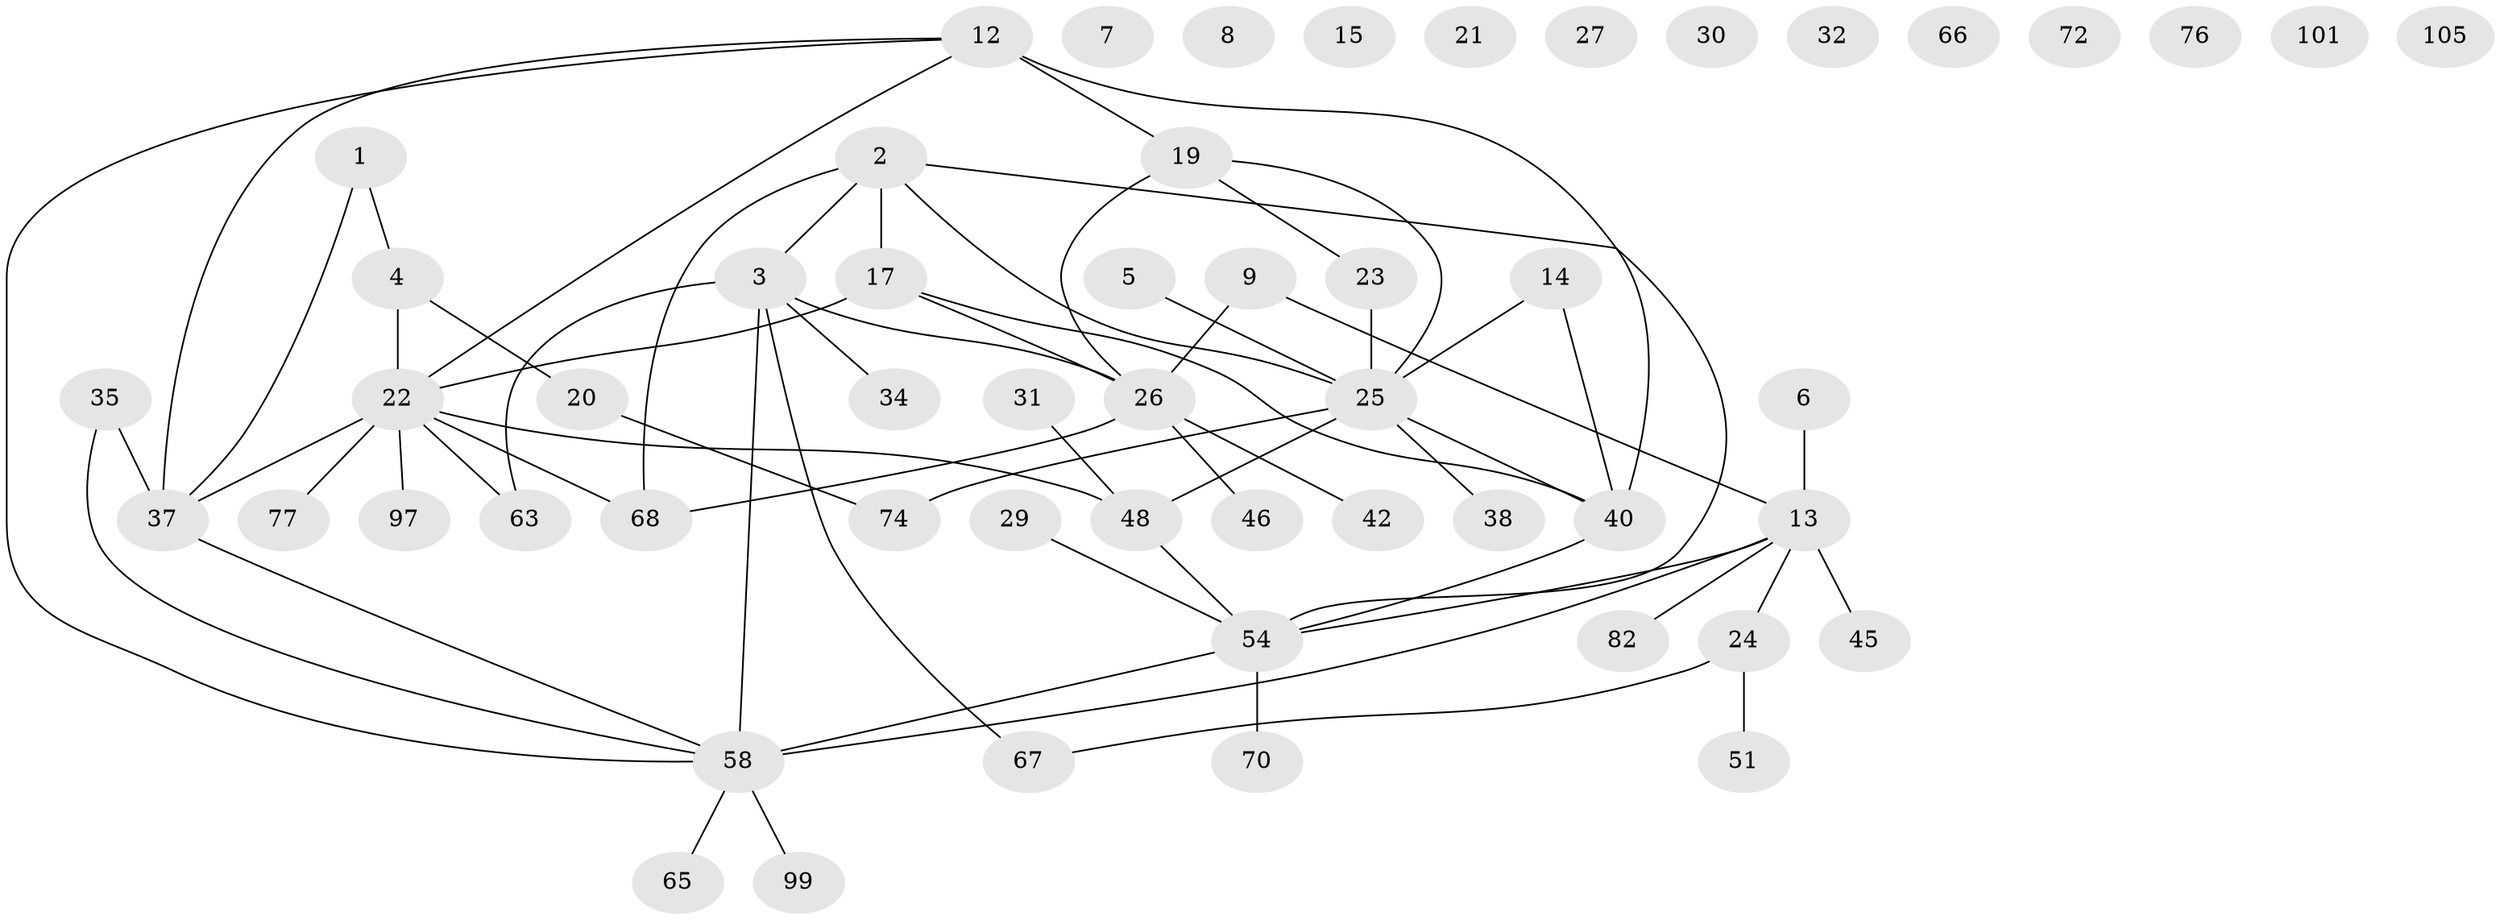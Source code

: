 // original degree distribution, {2: 0.25688073394495414, 4: 0.11009174311926606, 3: 0.14678899082568808, 1: 0.29357798165137616, 0: 0.09174311926605505, 7: 0.01834862385321101, 5: 0.07339449541284404, 6: 0.009174311926605505}
// Generated by graph-tools (version 1.1) at 2025/12/03/09/25 04:12:56]
// undirected, 54 vertices, 64 edges
graph export_dot {
graph [start="1"]
  node [color=gray90,style=filled];
  1 [super="+60"];
  2 [super="+10+87"];
  3 [super="+11+94+49"];
  4 [super="+75"];
  5;
  6 [super="+89"];
  7;
  8;
  9;
  12 [super="+47"];
  13 [super="+80+16"];
  14 [super="+44"];
  15;
  17 [super="+83+64+18+28"];
  19 [super="+69+41"];
  20 [super="+36"];
  21 [super="+43"];
  22 [super="+33"];
  23;
  24 [super="+53"];
  25 [super="+59"];
  26 [super="+55"];
  27;
  29;
  30;
  31;
  32;
  34;
  35 [super="+106"];
  37 [super="+39+56"];
  38;
  40 [super="+50+85"];
  42 [super="+103"];
  45;
  46;
  48;
  51 [super="+86"];
  54 [super="+91+92"];
  58 [super="+79"];
  63;
  65;
  66;
  67 [super="+71"];
  68 [super="+78"];
  70;
  72 [super="+104"];
  74;
  76;
  77;
  82 [super="+98"];
  97;
  99;
  101;
  105;
  1 -- 4;
  1 -- 37;
  2 -- 3;
  2 -- 68;
  2 -- 25;
  2 -- 54;
  2 -- 17;
  3 -- 26;
  3 -- 67;
  3 -- 58;
  3 -- 34;
  3 -- 63;
  4 -- 20;
  4 -- 22;
  5 -- 25;
  6 -- 13;
  9 -- 26;
  9 -- 13;
  12 -- 58;
  12 -- 22;
  12 -- 19;
  12 -- 40 [weight=2];
  12 -- 37;
  13 -- 45;
  13 -- 58 [weight=2];
  13 -- 82;
  13 -- 54;
  13 -- 24;
  14 -- 40 [weight=2];
  14 -- 25;
  17 -- 26;
  17 -- 22;
  17 -- 40;
  19 -- 23;
  19 -- 26;
  19 -- 25;
  20 -- 74;
  22 -- 97;
  22 -- 37;
  22 -- 77;
  22 -- 48;
  22 -- 63;
  22 -- 68;
  23 -- 25;
  24 -- 67;
  24 -- 51;
  25 -- 74;
  25 -- 38;
  25 -- 48;
  25 -- 40;
  26 -- 46;
  26 -- 68;
  26 -- 42;
  29 -- 54;
  31 -- 48;
  35 -- 37;
  35 -- 58;
  37 -- 58;
  40 -- 54;
  48 -- 54;
  54 -- 58;
  54 -- 70;
  58 -- 65;
  58 -- 99;
}
